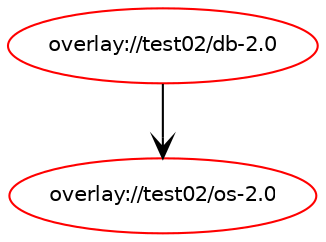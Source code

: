 digraph prolog {

newrank=true;
concentrate=true;
compound=true;
graph [rankdir=TD];#, ranksep=2.5, nodesep=0.2];
edge  [arrowhead=vee];
node  [fontname=Helvetica,fontsize=10];

"overlay://test02/db-2.0" [color=red, href="../test02/db-2.0-depend.svg"];
"overlay://test02/db-2.0" -> "overlay://test02/os-2.0"
"overlay://test02/os-2.0" [color=red, href="../test02/os-2.0-depend.svg"];
}

